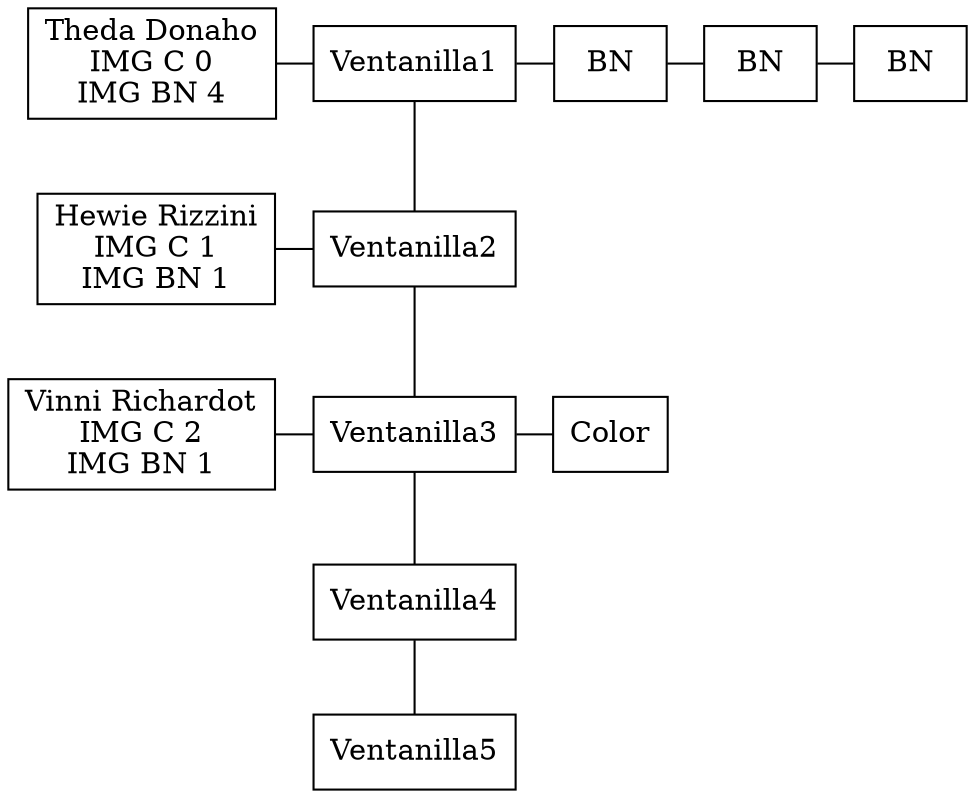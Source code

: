 digraph listaVentanillas {
node[shape=box]
edge[arrowhead=none]
0 [label=Ventanilla1]
1 [label="Theda Donaho\nIMG C 0\nIMG BN 4"]
2[label=BN]
3[label=BN]
4[label=BN]
5 [label=Ventanilla2]
6 [label="Hewie Rizzini\nIMG C 1\nIMG BN 1"]
7 [label=Ventanilla3]
8 [label="Vinni Richardot\nIMG C 2\nIMG BN 1"]
9[label=Color]
10 [label=Ventanilla4]
11 [label=Ventanilla5]
1->0
0->2
2->3
3->4
0->5
6->5
5->7
8->7
7->9
7->10
10->11
{rank=same; 1; 0}
{rank=same; 0; 2}
{rank=same; 2; 3}
{rank=same; 3; 4}
{rank=same; 6; 5}
{rank=same; 8; 7}
{rank=same; 7; 9}
rankdir=TB
}